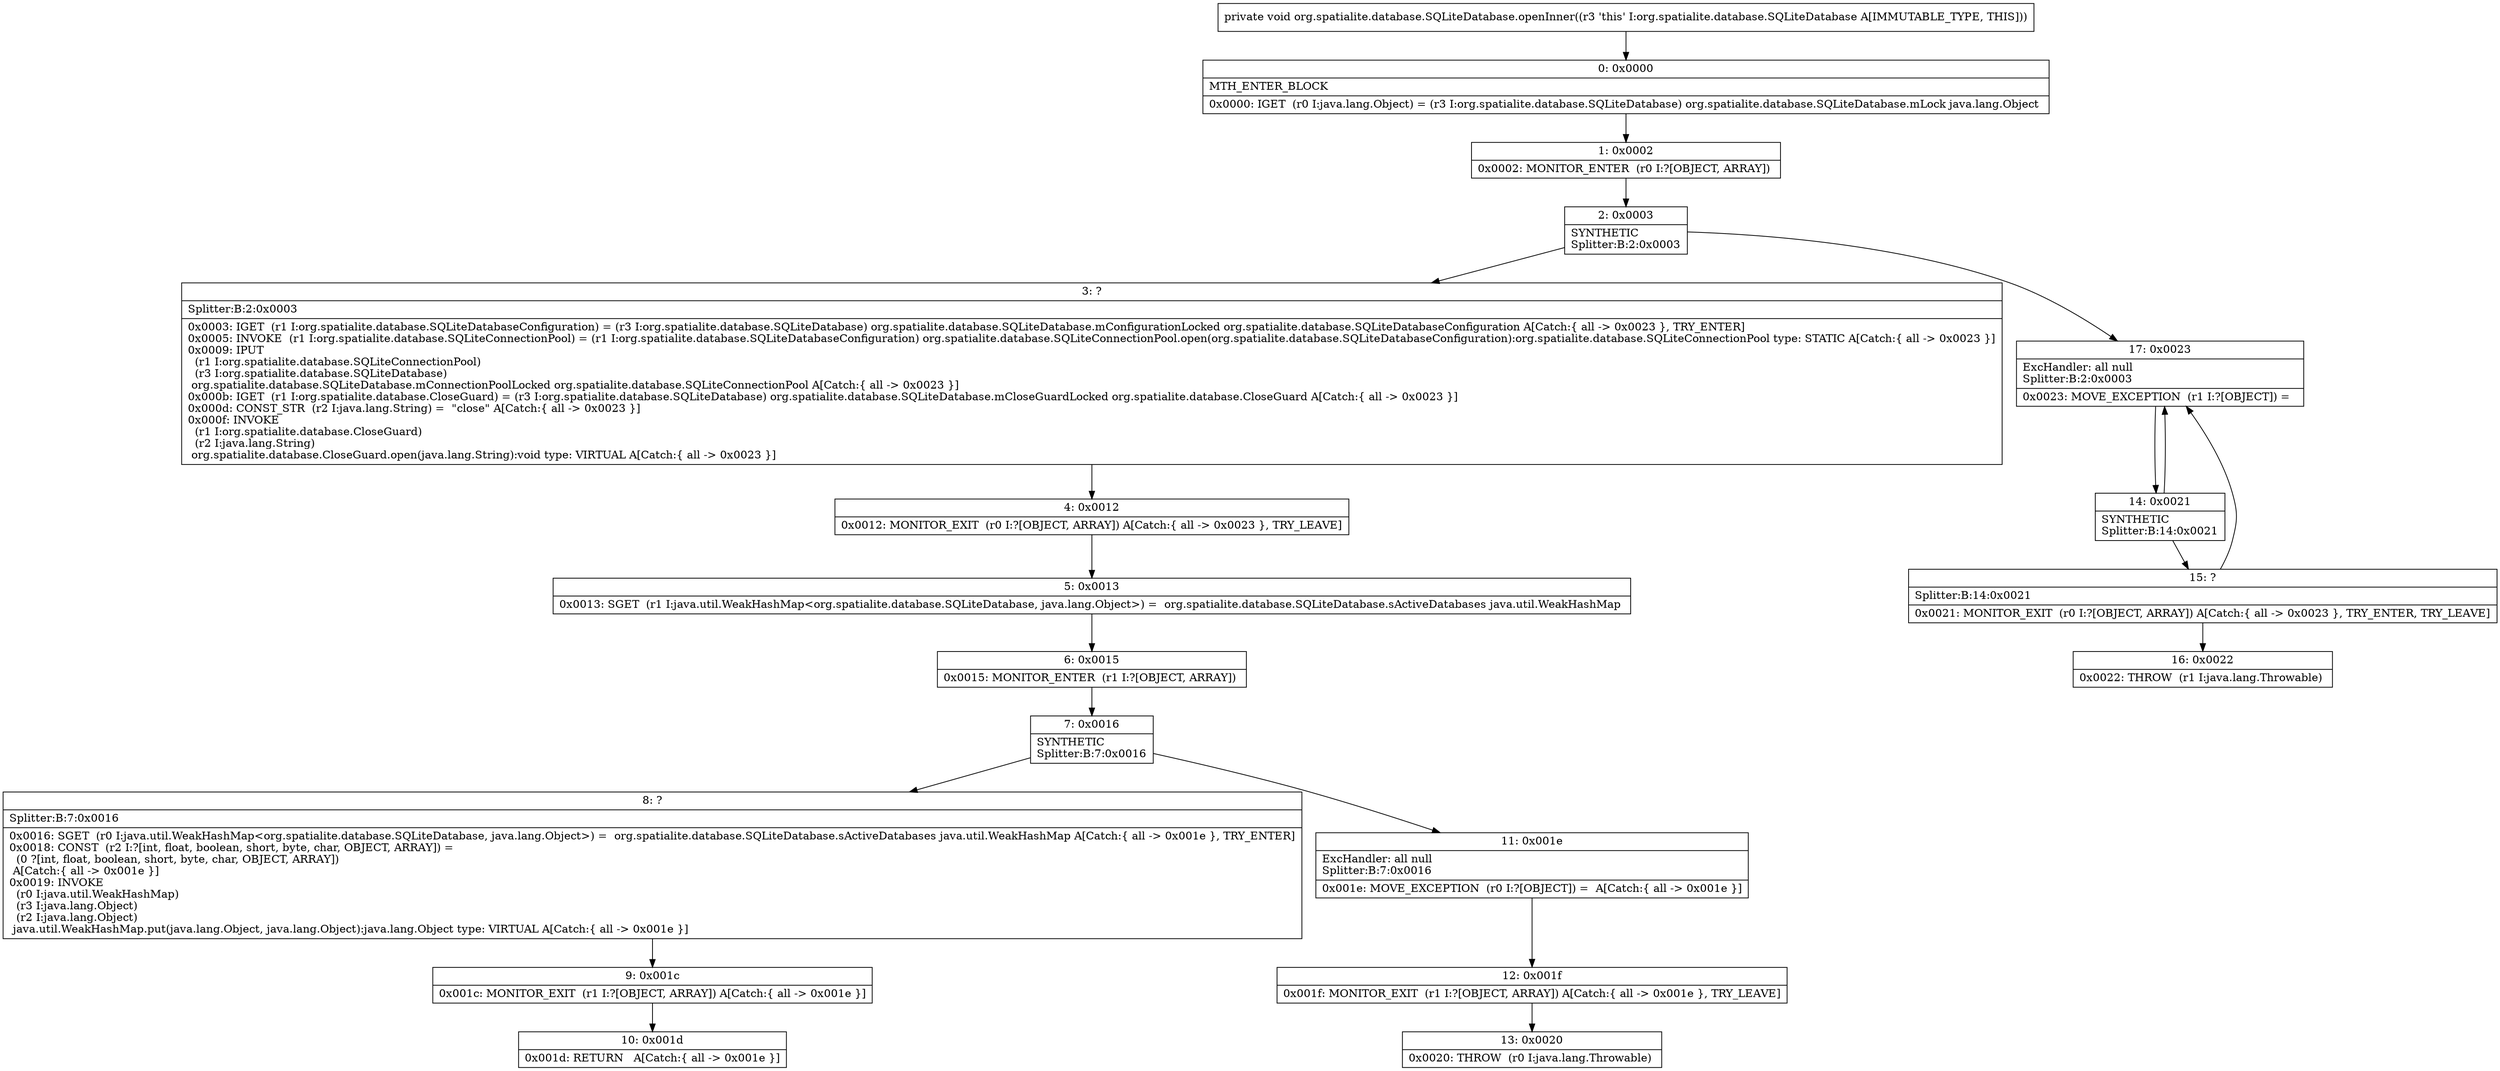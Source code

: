 digraph "CFG fororg.spatialite.database.SQLiteDatabase.openInner()V" {
Node_0 [shape=record,label="{0\:\ 0x0000|MTH_ENTER_BLOCK\l|0x0000: IGET  (r0 I:java.lang.Object) = (r3 I:org.spatialite.database.SQLiteDatabase) org.spatialite.database.SQLiteDatabase.mLock java.lang.Object \l}"];
Node_1 [shape=record,label="{1\:\ 0x0002|0x0002: MONITOR_ENTER  (r0 I:?[OBJECT, ARRAY]) \l}"];
Node_2 [shape=record,label="{2\:\ 0x0003|SYNTHETIC\lSplitter:B:2:0x0003\l}"];
Node_3 [shape=record,label="{3\:\ ?|Splitter:B:2:0x0003\l|0x0003: IGET  (r1 I:org.spatialite.database.SQLiteDatabaseConfiguration) = (r3 I:org.spatialite.database.SQLiteDatabase) org.spatialite.database.SQLiteDatabase.mConfigurationLocked org.spatialite.database.SQLiteDatabaseConfiguration A[Catch:\{ all \-\> 0x0023 \}, TRY_ENTER]\l0x0005: INVOKE  (r1 I:org.spatialite.database.SQLiteConnectionPool) = (r1 I:org.spatialite.database.SQLiteDatabaseConfiguration) org.spatialite.database.SQLiteConnectionPool.open(org.spatialite.database.SQLiteDatabaseConfiguration):org.spatialite.database.SQLiteConnectionPool type: STATIC A[Catch:\{ all \-\> 0x0023 \}]\l0x0009: IPUT  \l  (r1 I:org.spatialite.database.SQLiteConnectionPool)\l  (r3 I:org.spatialite.database.SQLiteDatabase)\l org.spatialite.database.SQLiteDatabase.mConnectionPoolLocked org.spatialite.database.SQLiteConnectionPool A[Catch:\{ all \-\> 0x0023 \}]\l0x000b: IGET  (r1 I:org.spatialite.database.CloseGuard) = (r3 I:org.spatialite.database.SQLiteDatabase) org.spatialite.database.SQLiteDatabase.mCloseGuardLocked org.spatialite.database.CloseGuard A[Catch:\{ all \-\> 0x0023 \}]\l0x000d: CONST_STR  (r2 I:java.lang.String) =  \"close\" A[Catch:\{ all \-\> 0x0023 \}]\l0x000f: INVOKE  \l  (r1 I:org.spatialite.database.CloseGuard)\l  (r2 I:java.lang.String)\l org.spatialite.database.CloseGuard.open(java.lang.String):void type: VIRTUAL A[Catch:\{ all \-\> 0x0023 \}]\l}"];
Node_4 [shape=record,label="{4\:\ 0x0012|0x0012: MONITOR_EXIT  (r0 I:?[OBJECT, ARRAY]) A[Catch:\{ all \-\> 0x0023 \}, TRY_LEAVE]\l}"];
Node_5 [shape=record,label="{5\:\ 0x0013|0x0013: SGET  (r1 I:java.util.WeakHashMap\<org.spatialite.database.SQLiteDatabase, java.lang.Object\>) =  org.spatialite.database.SQLiteDatabase.sActiveDatabases java.util.WeakHashMap \l}"];
Node_6 [shape=record,label="{6\:\ 0x0015|0x0015: MONITOR_ENTER  (r1 I:?[OBJECT, ARRAY]) \l}"];
Node_7 [shape=record,label="{7\:\ 0x0016|SYNTHETIC\lSplitter:B:7:0x0016\l}"];
Node_8 [shape=record,label="{8\:\ ?|Splitter:B:7:0x0016\l|0x0016: SGET  (r0 I:java.util.WeakHashMap\<org.spatialite.database.SQLiteDatabase, java.lang.Object\>) =  org.spatialite.database.SQLiteDatabase.sActiveDatabases java.util.WeakHashMap A[Catch:\{ all \-\> 0x001e \}, TRY_ENTER]\l0x0018: CONST  (r2 I:?[int, float, boolean, short, byte, char, OBJECT, ARRAY]) = \l  (0 ?[int, float, boolean, short, byte, char, OBJECT, ARRAY])\l A[Catch:\{ all \-\> 0x001e \}]\l0x0019: INVOKE  \l  (r0 I:java.util.WeakHashMap)\l  (r3 I:java.lang.Object)\l  (r2 I:java.lang.Object)\l java.util.WeakHashMap.put(java.lang.Object, java.lang.Object):java.lang.Object type: VIRTUAL A[Catch:\{ all \-\> 0x001e \}]\l}"];
Node_9 [shape=record,label="{9\:\ 0x001c|0x001c: MONITOR_EXIT  (r1 I:?[OBJECT, ARRAY]) A[Catch:\{ all \-\> 0x001e \}]\l}"];
Node_10 [shape=record,label="{10\:\ 0x001d|0x001d: RETURN   A[Catch:\{ all \-\> 0x001e \}]\l}"];
Node_11 [shape=record,label="{11\:\ 0x001e|ExcHandler: all null\lSplitter:B:7:0x0016\l|0x001e: MOVE_EXCEPTION  (r0 I:?[OBJECT]) =  A[Catch:\{ all \-\> 0x001e \}]\l}"];
Node_12 [shape=record,label="{12\:\ 0x001f|0x001f: MONITOR_EXIT  (r1 I:?[OBJECT, ARRAY]) A[Catch:\{ all \-\> 0x001e \}, TRY_LEAVE]\l}"];
Node_13 [shape=record,label="{13\:\ 0x0020|0x0020: THROW  (r0 I:java.lang.Throwable) \l}"];
Node_14 [shape=record,label="{14\:\ 0x0021|SYNTHETIC\lSplitter:B:14:0x0021\l}"];
Node_15 [shape=record,label="{15\:\ ?|Splitter:B:14:0x0021\l|0x0021: MONITOR_EXIT  (r0 I:?[OBJECT, ARRAY]) A[Catch:\{ all \-\> 0x0023 \}, TRY_ENTER, TRY_LEAVE]\l}"];
Node_16 [shape=record,label="{16\:\ 0x0022|0x0022: THROW  (r1 I:java.lang.Throwable) \l}"];
Node_17 [shape=record,label="{17\:\ 0x0023|ExcHandler: all null\lSplitter:B:2:0x0003\l|0x0023: MOVE_EXCEPTION  (r1 I:?[OBJECT]) =  \l}"];
MethodNode[shape=record,label="{private void org.spatialite.database.SQLiteDatabase.openInner((r3 'this' I:org.spatialite.database.SQLiteDatabase A[IMMUTABLE_TYPE, THIS])) }"];
MethodNode -> Node_0;
Node_0 -> Node_1;
Node_1 -> Node_2;
Node_2 -> Node_3;
Node_2 -> Node_17;
Node_3 -> Node_4;
Node_4 -> Node_5;
Node_5 -> Node_6;
Node_6 -> Node_7;
Node_7 -> Node_8;
Node_7 -> Node_11;
Node_8 -> Node_9;
Node_9 -> Node_10;
Node_11 -> Node_12;
Node_12 -> Node_13;
Node_14 -> Node_15;
Node_14 -> Node_17;
Node_15 -> Node_16;
Node_15 -> Node_17;
Node_17 -> Node_14;
}

